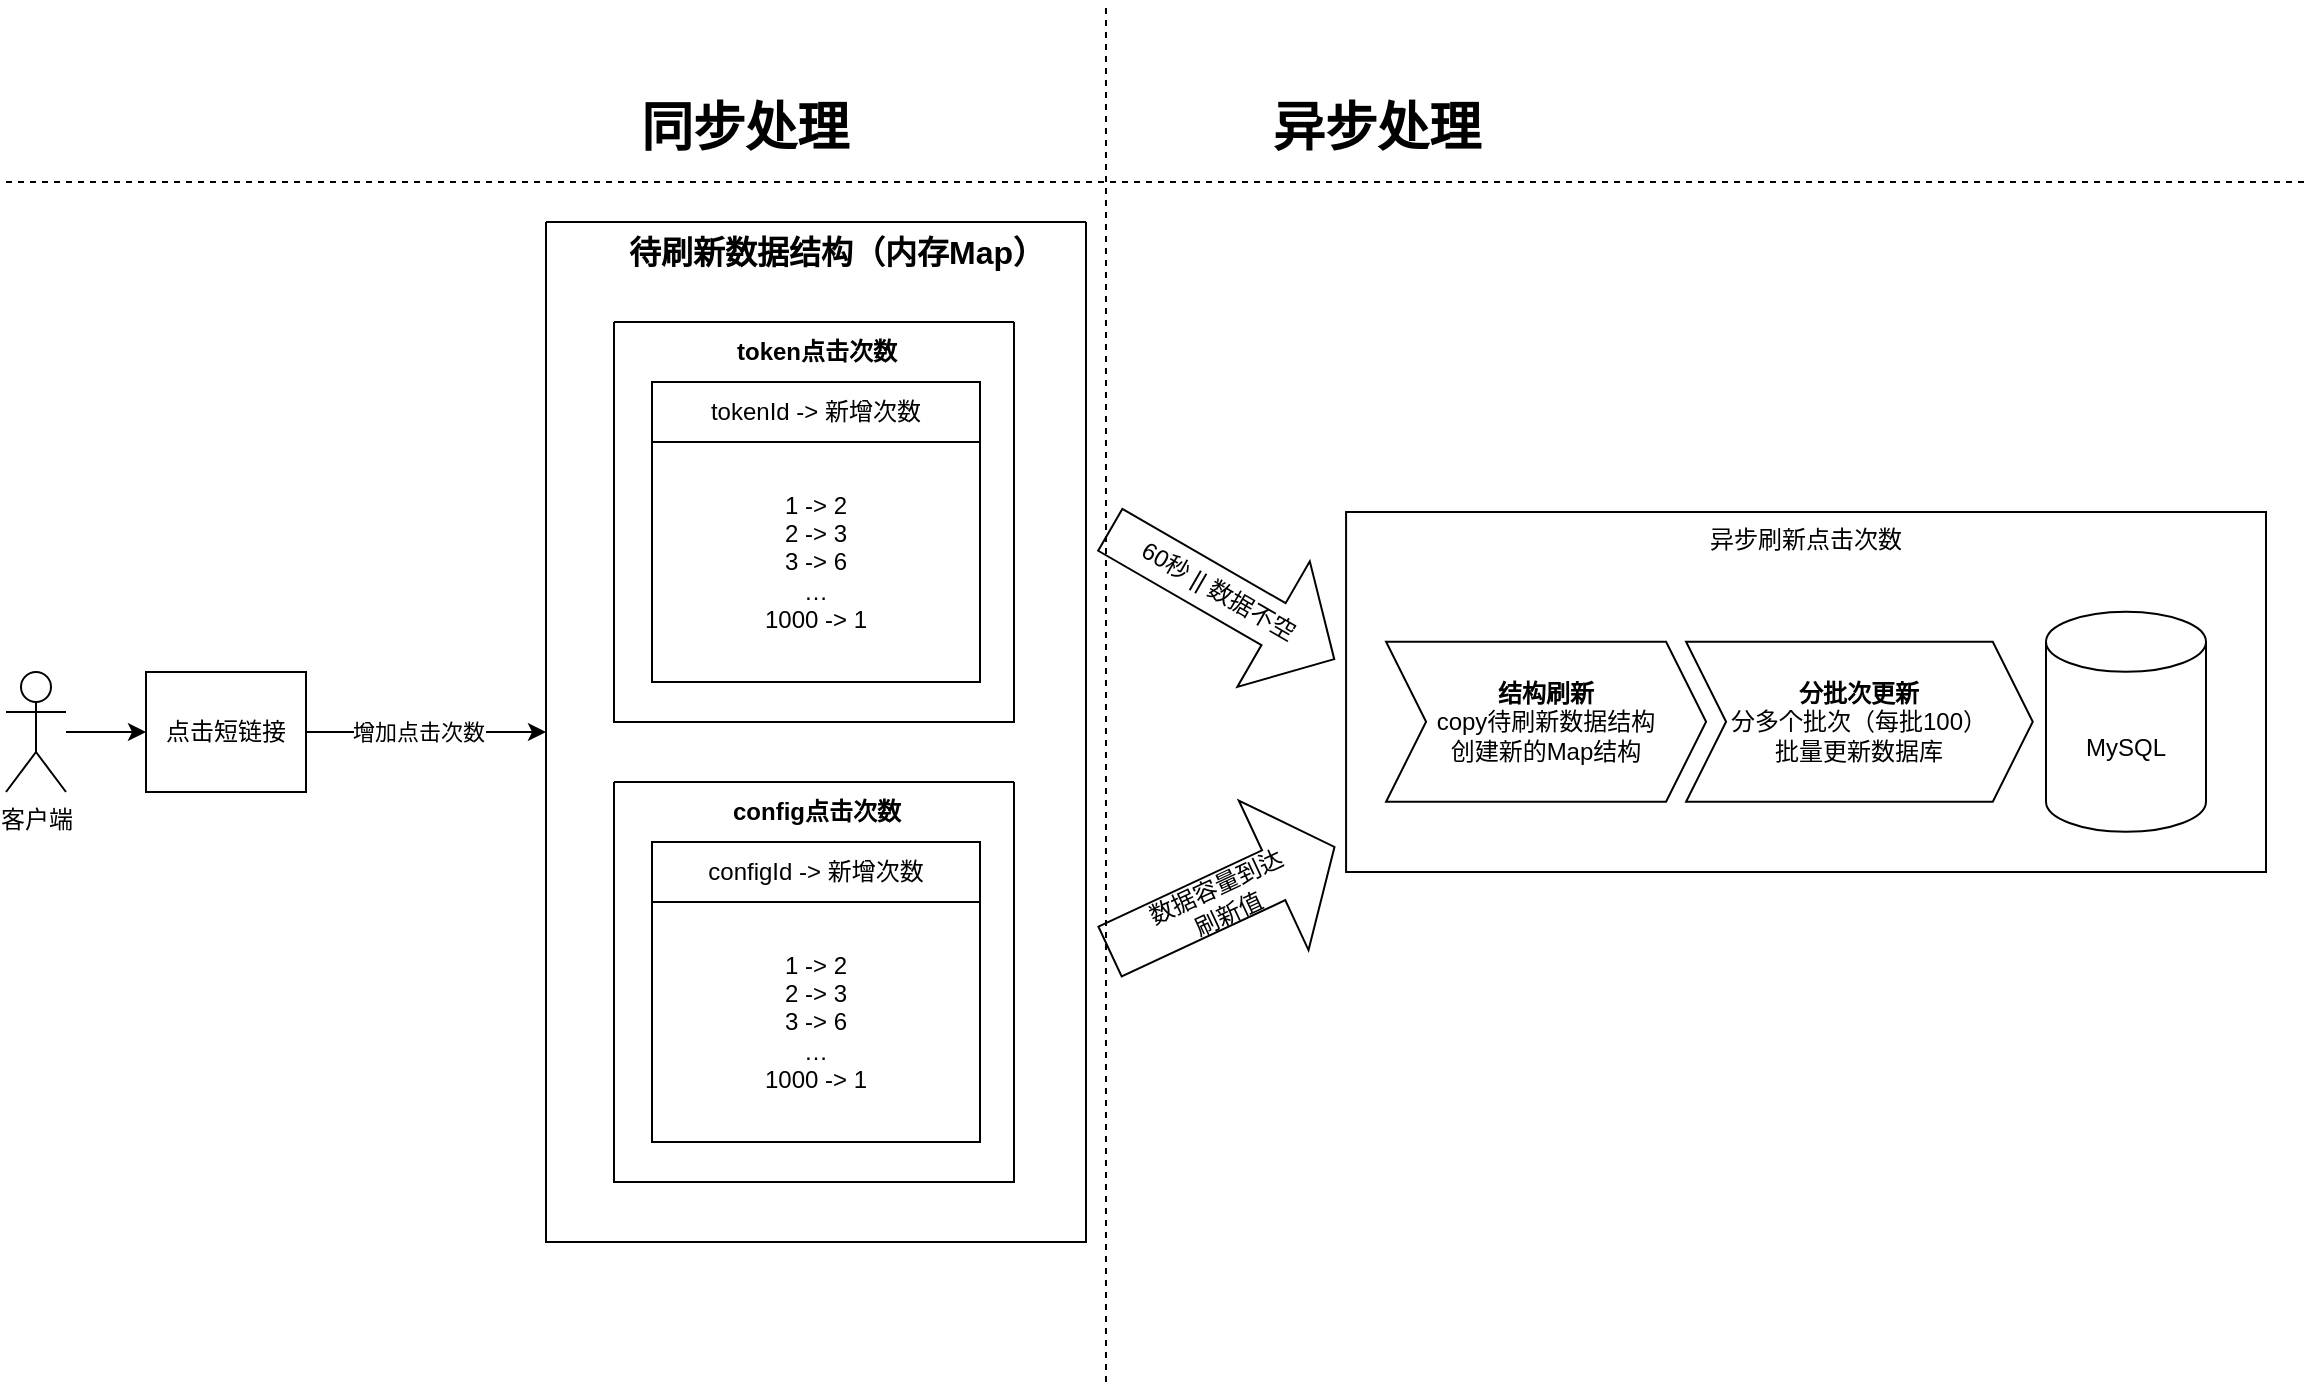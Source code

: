 <mxfile version="24.7.8" pages="3">
  <diagram name="点击次数刷新" id="lJJsQC5AeHxFyqL9eE7w">
    <mxGraphModel dx="1434" dy="785" grid="1" gridSize="10" guides="1" tooltips="1" connect="1" arrows="1" fold="1" page="1" pageScale="1" pageWidth="827" pageHeight="1169" math="0" shadow="0">
      <root>
        <mxCell id="0" />
        <mxCell id="1" parent="0" />
        <mxCell id="F8KAM2sR8ir6AolAIyTC-43" value="异步刷新点击次数" style="rounded=0;whiteSpace=wrap;html=1;verticalAlign=top;" parent="1" vertex="1">
          <mxGeometry x="680.04" y="375" width="459.96" height="180" as="geometry" />
        </mxCell>
        <mxCell id="F8KAM2sR8ir6AolAIyTC-1" value="" style="swimlane;startSize=0;" parent="1" vertex="1">
          <mxGeometry x="314" y="280" width="200" height="200" as="geometry" />
        </mxCell>
        <mxCell id="F8KAM2sR8ir6AolAIyTC-3" value="tokenId -&amp;gt; 新增次数" style="rounded=0;whiteSpace=wrap;html=1;" parent="F8KAM2sR8ir6AolAIyTC-1" vertex="1">
          <mxGeometry x="19" y="30" width="164" height="30" as="geometry" />
        </mxCell>
        <mxCell id="F8KAM2sR8ir6AolAIyTC-4" value="1 -&amp;gt; 2" style="text;html=1;align=center;verticalAlign=middle;resizable=0;points=[];autosize=1;strokeColor=none;fillColor=none;" parent="F8KAM2sR8ir6AolAIyTC-1" vertex="1">
          <mxGeometry x="66" y="68" width="50" height="30" as="geometry" />
        </mxCell>
        <mxCell id="F8KAM2sR8ir6AolAIyTC-7" value="&lt;span style=&quot;text-wrap: nowrap;&quot;&gt;1 -&amp;gt; 2&lt;/span&gt;&lt;div&gt;&lt;span style=&quot;text-wrap: nowrap;&quot;&gt;2 -&amp;gt; 3&lt;/span&gt;&lt;/div&gt;&lt;div&gt;&lt;span style=&quot;text-wrap: nowrap;&quot;&gt;3 -&amp;gt; 6&lt;/span&gt;&lt;span style=&quot;text-wrap: nowrap;&quot;&gt;&lt;br&gt;&lt;/span&gt;&lt;/div&gt;&lt;div&gt;&lt;span style=&quot;text-wrap: nowrap;&quot;&gt;…&lt;/span&gt;&lt;/div&gt;&lt;div&gt;&lt;span style=&quot;text-wrap: nowrap;&quot;&gt;1000 -&amp;gt; 1&lt;/span&gt;&lt;/div&gt;" style="rounded=0;whiteSpace=wrap;html=1;" parent="F8KAM2sR8ir6AolAIyTC-1" vertex="1">
          <mxGeometry x="19" y="60" width="164" height="120" as="geometry" />
        </mxCell>
        <mxCell id="F8KAM2sR8ir6AolAIyTC-2" value="&lt;b&gt;token点击次数&lt;/b&gt;" style="text;html=1;align=center;verticalAlign=middle;resizable=0;points=[];autosize=1;strokeColor=none;fillColor=none;" parent="1" vertex="1">
          <mxGeometry x="365" y="280" width="100" height="30" as="geometry" />
        </mxCell>
        <mxCell id="F8KAM2sR8ir6AolAIyTC-8" value="" style="swimlane;startSize=0;" parent="1" vertex="1">
          <mxGeometry x="314" y="510" width="200" height="200" as="geometry" />
        </mxCell>
        <mxCell id="F8KAM2sR8ir6AolAIyTC-9" value="configId -&amp;gt; 新增次数" style="rounded=0;whiteSpace=wrap;html=1;" parent="F8KAM2sR8ir6AolAIyTC-8" vertex="1">
          <mxGeometry x="19" y="30" width="164" height="30" as="geometry" />
        </mxCell>
        <mxCell id="F8KAM2sR8ir6AolAIyTC-10" value="1 -&amp;gt; 2" style="text;html=1;align=center;verticalAlign=middle;resizable=0;points=[];autosize=1;strokeColor=none;fillColor=none;" parent="F8KAM2sR8ir6AolAIyTC-8" vertex="1">
          <mxGeometry x="66" y="68" width="50" height="30" as="geometry" />
        </mxCell>
        <mxCell id="F8KAM2sR8ir6AolAIyTC-11" value="&lt;span style=&quot;text-wrap: nowrap;&quot;&gt;1 -&amp;gt; 2&lt;/span&gt;&lt;div&gt;&lt;span style=&quot;text-wrap: nowrap;&quot;&gt;2 -&amp;gt; 3&lt;/span&gt;&lt;/div&gt;&lt;div&gt;&lt;span style=&quot;text-wrap: nowrap;&quot;&gt;3 -&amp;gt; 6&lt;/span&gt;&lt;span style=&quot;text-wrap: nowrap;&quot;&gt;&lt;br&gt;&lt;/span&gt;&lt;/div&gt;&lt;div&gt;&lt;span style=&quot;text-wrap: nowrap;&quot;&gt;…&lt;/span&gt;&lt;/div&gt;&lt;div&gt;&lt;span style=&quot;text-wrap: nowrap;&quot;&gt;1000 -&amp;gt; 1&lt;/span&gt;&lt;/div&gt;" style="rounded=0;whiteSpace=wrap;html=1;" parent="F8KAM2sR8ir6AolAIyTC-8" vertex="1">
          <mxGeometry x="19" y="60" width="164" height="120" as="geometry" />
        </mxCell>
        <mxCell id="F8KAM2sR8ir6AolAIyTC-12" value="&lt;b&gt;config点击次数&lt;/b&gt;" style="text;html=1;align=center;verticalAlign=middle;resizable=0;points=[];autosize=1;strokeColor=none;fillColor=none;" parent="1" vertex="1">
          <mxGeometry x="360" y="510" width="110" height="30" as="geometry" />
        </mxCell>
        <mxCell id="F8KAM2sR8ir6AolAIyTC-13" value="" style="swimlane;startSize=0;" parent="1" vertex="1">
          <mxGeometry x="280" y="230" width="270" height="510" as="geometry" />
        </mxCell>
        <mxCell id="F8KAM2sR8ir6AolAIyTC-14" value="&lt;b&gt;&lt;font style=&quot;font-size: 16px;&quot;&gt;待刷新数据结构（内存Map）&lt;/font&gt;&lt;/b&gt;" style="text;html=1;align=center;verticalAlign=middle;resizable=0;points=[];autosize=1;strokeColor=none;fillColor=none;" parent="F8KAM2sR8ir6AolAIyTC-13" vertex="1">
          <mxGeometry x="30" width="230" height="30" as="geometry" />
        </mxCell>
        <mxCell id="F8KAM2sR8ir6AolAIyTC-17" value="" style="edgeStyle=orthogonalEdgeStyle;rounded=0;orthogonalLoop=1;jettySize=auto;html=1;entryX=0;entryY=0.5;entryDx=0;entryDy=0;" parent="1" source="F8KAM2sR8ir6AolAIyTC-15" target="F8KAM2sR8ir6AolAIyTC-18" edge="1">
          <mxGeometry relative="1" as="geometry">
            <mxPoint x="95" y="480" as="targetPoint" />
          </mxGeometry>
        </mxCell>
        <mxCell id="F8KAM2sR8ir6AolAIyTC-15" value="客户端" style="shape=umlActor;verticalLabelPosition=bottom;verticalAlign=top;html=1;outlineConnect=0;" parent="1" vertex="1">
          <mxGeometry x="10" y="455" width="30" height="60" as="geometry" />
        </mxCell>
        <mxCell id="F8KAM2sR8ir6AolAIyTC-19" style="edgeStyle=orthogonalEdgeStyle;rounded=0;orthogonalLoop=1;jettySize=auto;html=1;entryX=0;entryY=0.5;entryDx=0;entryDy=0;" parent="1" source="F8KAM2sR8ir6AolAIyTC-18" target="F8KAM2sR8ir6AolAIyTC-13" edge="1">
          <mxGeometry relative="1" as="geometry" />
        </mxCell>
        <mxCell id="F8KAM2sR8ir6AolAIyTC-20" value="增加点击次数" style="edgeLabel;html=1;align=center;verticalAlign=middle;resizable=0;points=[];" parent="F8KAM2sR8ir6AolAIyTC-19" vertex="1" connectable="0">
          <mxGeometry x="0.044" relative="1" as="geometry">
            <mxPoint x="-7" as="offset" />
          </mxGeometry>
        </mxCell>
        <mxCell id="F8KAM2sR8ir6AolAIyTC-18" value="点击短链接" style="rounded=0;whiteSpace=wrap;html=1;" parent="1" vertex="1">
          <mxGeometry x="80" y="455" width="80" height="60" as="geometry" />
        </mxCell>
        <mxCell id="F8KAM2sR8ir6AolAIyTC-25" value="60秒 || 数据不空&amp;nbsp;" style="shape=singleArrow;whiteSpace=wrap;html=1;arrowWidth=0.333;arrowSize=0.271;rotation=30;" parent="1" vertex="1">
          <mxGeometry x="553.47" y="380" width="129.32" height="72.5" as="geometry" />
        </mxCell>
        <mxCell id="F8KAM2sR8ir6AolAIyTC-31" value="数据容量到达&lt;div&gt;刷新值&lt;/div&gt;" style="shape=singleArrow;whiteSpace=wrap;html=1;arrowWidth=0.333;arrowSize=0.271;rotation=-25;" parent="1" vertex="1">
          <mxGeometry x="556.23" y="527.37" width="123.81" height="82.51" as="geometry" />
        </mxCell>
        <mxCell id="F8KAM2sR8ir6AolAIyTC-39" value="MySQL" style="shape=cylinder3;whiteSpace=wrap;html=1;boundedLbl=1;backgroundOutline=1;size=15;" parent="1" vertex="1">
          <mxGeometry x="1030" y="424.87" width="80" height="110" as="geometry" />
        </mxCell>
        <mxCell id="F8KAM2sR8ir6AolAIyTC-40" value="&lt;div&gt;&lt;b&gt;结构刷新&lt;/b&gt;&lt;/div&gt;copy待刷新数据结构&lt;div&gt;创建新的Map结构&lt;/div&gt;" style="shape=step;perimeter=stepPerimeter;whiteSpace=wrap;html=1;fixedSize=1;" parent="1" vertex="1">
          <mxGeometry x="700.04" y="439.87" width="160" height="80" as="geometry" />
        </mxCell>
        <mxCell id="F8KAM2sR8ir6AolAIyTC-41" value="&lt;b&gt;分批次更新&lt;/b&gt;&lt;div&gt;分多个批次（每批100）&lt;/div&gt;&lt;div&gt;批量更新数据库&lt;/div&gt;" style="shape=step;perimeter=stepPerimeter;whiteSpace=wrap;html=1;fixedSize=1;" parent="1" vertex="1">
          <mxGeometry x="850.04" y="439.87" width="173.35" height="80" as="geometry" />
        </mxCell>
        <mxCell id="F8KAM2sR8ir6AolAIyTC-45" value="" style="endArrow=none;dashed=1;html=1;rounded=0;fontStyle=1" parent="1" edge="1">
          <mxGeometry width="50" height="50" relative="1" as="geometry">
            <mxPoint x="560" y="810" as="sourcePoint" />
            <mxPoint x="560" y="120" as="targetPoint" />
          </mxGeometry>
        </mxCell>
        <mxCell id="F8KAM2sR8ir6AolAIyTC-46" value="&lt;b&gt;&lt;font style=&quot;font-size: 26px;&quot;&gt;同步处理&lt;/font&gt;&lt;/b&gt;" style="text;html=1;align=center;verticalAlign=middle;resizable=0;points=[];autosize=1;strokeColor=none;fillColor=none;" parent="1" vertex="1">
          <mxGeometry x="314" y="163" width="130" height="40" as="geometry" />
        </mxCell>
        <mxCell id="F8KAM2sR8ir6AolAIyTC-47" value="&lt;b&gt;&lt;font style=&quot;font-size: 26px;&quot;&gt;异步处理&lt;/font&gt;&lt;/b&gt;" style="text;html=1;align=center;verticalAlign=middle;resizable=0;points=[];autosize=1;strokeColor=none;fillColor=none;" parent="1" vertex="1">
          <mxGeometry x="630" y="163" width="130" height="40" as="geometry" />
        </mxCell>
        <mxCell id="F8KAM2sR8ir6AolAIyTC-48" value="" style="endArrow=none;dashed=1;html=1;rounded=0;" parent="1" edge="1">
          <mxGeometry width="50" height="50" relative="1" as="geometry">
            <mxPoint x="10" y="210" as="sourcePoint" />
            <mxPoint x="1160" y="210" as="targetPoint" />
          </mxGeometry>
        </mxCell>
      </root>
    </mxGraphModel>
  </diagram>
  <diagram id="MaKQ-jVLBJ24d67uaGFl" name="整体设计">
    <mxGraphModel dx="1434" dy="785" grid="1" gridSize="10" guides="1" tooltips="1" connect="1" arrows="1" fold="1" page="1" pageScale="1" pageWidth="827" pageHeight="1169" math="0" shadow="0">
      <root>
        <mxCell id="0" />
        <mxCell id="1" parent="0" />
        <mxCell id="2ANFnI_Qd6PUBiNrqqMC-1" value="core" style="rounded=0;whiteSpace=wrap;html=1;verticalAlign=top;fillColor=#dae8fc;strokeColor=#6c8ebf;" parent="1" vertex="1">
          <mxGeometry x="120" y="310" width="1020" height="340" as="geometry" />
        </mxCell>
        <mxCell id="2ANFnI_Qd6PUBiNrqqMC-3" value="api" style="rounded=0;whiteSpace=wrap;html=1;verticalAlign=top;fillColor=#ffe6cc;labelBorderColor=none;strokeColor=#d79b00;" parent="1" vertex="1">
          <mxGeometry x="120" y="190" width="170" height="90" as="geometry" />
        </mxCell>
        <mxCell id="2ANFnI_Qd6PUBiNrqqMC-4" value="service" style="rounded=0;whiteSpace=wrap;html=1;verticalAlign=top;fillColor=#fff2cc;strokeColor=#d6b656;" parent="1" vertex="1">
          <mxGeometry x="300" y="190" width="250" height="90" as="geometry" />
        </mxCell>
        <mxCell id="2ANFnI_Qd6PUBiNrqqMC-5" value="admin（待实现）" style="rounded=0;whiteSpace=wrap;html=1;verticalAlign=top;fillColor=#f8cecc;strokeColor=#b85450;" parent="1" vertex="1">
          <mxGeometry x="560" y="190" width="580" height="90" as="geometry" />
        </mxCell>
        <mxCell id="2ANFnI_Qd6PUBiNrqqMC-6" value="短链接重定向" style="rounded=0;whiteSpace=wrap;html=1;fillColor=#E6D0DE;labelBorderColor=none;" parent="1" vertex="1">
          <mxGeometry x="140" y="230" width="120" height="30" as="geometry" />
        </mxCell>
        <mxCell id="2ANFnI_Qd6PUBiNrqqMC-7" value="单个生成短链接" style="rounded=0;whiteSpace=wrap;html=1;fillColor=#FFCCFF;" parent="1" vertex="1">
          <mxGeometry x="314" y="230" width="100" height="30" as="geometry" />
        </mxCell>
        <mxCell id="2ANFnI_Qd6PUBiNrqqMC-8" value="批量生成短链接" style="rounded=0;whiteSpace=wrap;html=1;fillColor=#FFCCFF;" parent="1" vertex="1">
          <mxGeometry x="430" y="230" width="100" height="30" as="geometry" />
        </mxCell>
        <mxCell id="2ANFnI_Qd6PUBiNrqqMC-9" value="单个生成短链接" style="rounded=0;whiteSpace=wrap;html=1;fillColor=#FFCCE6;" parent="1" vertex="1">
          <mxGeometry x="570" y="230" width="100" height="30" as="geometry" />
        </mxCell>
        <mxCell id="2ANFnI_Qd6PUBiNrqqMC-10" value="批量生成短链接" style="rounded=0;whiteSpace=wrap;html=1;fillColor=#FFCCE6;" parent="1" vertex="1">
          <mxGeometry x="690" y="230" width="100" height="30" as="geometry" />
        </mxCell>
        <mxCell id="2ANFnI_Qd6PUBiNrqqMC-11" value="查询配置列表" style="rounded=0;whiteSpace=wrap;html=1;fillColor=#FFCCE6;" parent="1" vertex="1">
          <mxGeometry x="815" y="230" width="100" height="30" as="geometry" />
        </mxCell>
        <mxCell id="2ANFnI_Qd6PUBiNrqqMC-12" value="单个短链接信息&lt;span style=&quot;background-color: initial;&quot;&gt;查看&lt;/span&gt;" style="rounded=0;whiteSpace=wrap;html=1;fillColor=#FFCCE6;" parent="1" vertex="1">
          <mxGeometry x="940" y="230" width="160" height="30" as="geometry" />
        </mxCell>
        <mxCell id="2ANFnI_Qd6PUBiNrqqMC-13" value="common" style="rounded=0;whiteSpace=wrap;html=1;verticalAlign=top;fillColor=#d5e8d4;strokeColor=#82b366;" parent="1" vertex="1">
          <mxGeometry x="120" y="680" width="1020" height="80" as="geometry" />
        </mxCell>
        <mxCell id="2ANFnI_Qd6PUBiNrqqMC-14" value="Exception相关" style="rounded=0;whiteSpace=wrap;html=1;fillColor=#B9E0A5;" parent="1" vertex="1">
          <mxGeometry x="220" y="710" width="360" height="30" as="geometry" />
        </mxCell>
        <mxCell id="2ANFnI_Qd6PUBiNrqqMC-15" value="Util相关" style="rounded=0;whiteSpace=wrap;html=1;fillColor=#B9E0A5;" parent="1" vertex="1">
          <mxGeometry x="720" y="710" width="360" height="30" as="geometry" />
        </mxCell>
        <mxCell id="2ANFnI_Qd6PUBiNrqqMC-16" value="&lt;div&gt;短链接管理&lt;/div&gt;SUrlService" style="rounded=0;whiteSpace=wrap;html=1;fillColor=#A9C4EB;" parent="1" vertex="1">
          <mxGeometry x="170" y="380" width="400" height="40" as="geometry" />
        </mxCell>
        <mxCell id="2ANFnI_Qd6PUBiNrqqMC-17" value="&lt;div&gt;点击次数更新&lt;/div&gt;ClickTimesFlusher" style="rounded=0;whiteSpace=wrap;html=1;fillColor=#A9C4EB;" parent="1" vertex="1">
          <mxGeometry x="650" y="380" width="430" height="40" as="geometry" />
        </mxCell>
        <mxCell id="2ANFnI_Qd6PUBiNrqqMC-19" value="MySQL&lt;div&gt;&lt;/div&gt;" style="rounded=0;whiteSpace=wrap;html=1;verticalAlign=top;fillColor=#A9C4EB;" parent="1" vertex="1">
          <mxGeometry x="140" y="558.73" width="220" height="70" as="geometry" />
        </mxCell>
        <mxCell id="2ANFnI_Qd6PUBiNrqqMC-20" value="Config" style="rounded=0;whiteSpace=wrap;html=1;fillColor=#A9C4EB;" parent="1" vertex="1">
          <mxGeometry x="155" y="588.73" width="90" height="30" as="geometry" />
        </mxCell>
        <mxCell id="2ANFnI_Qd6PUBiNrqqMC-21" value="TokenToConfig" style="rounded=0;whiteSpace=wrap;html=1;fillColor=#A9C4EB;" parent="1" vertex="1">
          <mxGeometry x="255" y="588.73" width="90" height="30" as="geometry" />
        </mxCell>
        <mxCell id="2ANFnI_Qd6PUBiNrqqMC-22" value="Redis&lt;div&gt;&lt;/div&gt;" style="rounded=0;whiteSpace=wrap;html=1;verticalAlign=top;fillColor=#A9C4EB;" parent="1" vertex="1">
          <mxGeometry x="370" y="558.73" width="240" height="70" as="geometry" />
        </mxCell>
        <mxCell id="2ANFnI_Qd6PUBiNrqqMC-23" value="TokenIdToConfigId" style="rounded=0;whiteSpace=wrap;html=1;fillColor=#A9C4EB;" parent="1" vertex="1">
          <mxGeometry x="480" y="588.73" width="110" height="30" as="geometry" />
        </mxCell>
        <mxCell id="2ANFnI_Qd6PUBiNrqqMC-24" value="IdToConfig" style="rounded=0;whiteSpace=wrap;html=1;fillColor=#A9C4EB;" parent="1" vertex="1">
          <mxGeometry x="380" y="588.73" width="90" height="30" as="geometry" />
        </mxCell>
        <mxCell id="2ANFnI_Qd6PUBiNrqqMC-25" value="Caffeine&lt;div&gt;&lt;/div&gt;" style="rounded=0;whiteSpace=wrap;html=1;verticalAlign=top;fillColor=#A9C4EB;" parent="1" vertex="1">
          <mxGeometry x="620" y="558.73" width="240" height="70" as="geometry" />
        </mxCell>
        <mxCell id="2ANFnI_Qd6PUBiNrqqMC-26" value="IdToConfig" style="rounded=0;whiteSpace=wrap;html=1;fillColor=#A9C4EB;" parent="1" vertex="1">
          <mxGeometry x="635" y="588.73" width="90" height="30" as="geometry" />
        </mxCell>
        <mxCell id="2ANFnI_Qd6PUBiNrqqMC-27" value="TokenIdToConfigId" style="rounded=0;whiteSpace=wrap;html=1;fillColor=#A9C4EB;" parent="1" vertex="1">
          <mxGeometry x="735" y="588.73" width="110" height="30" as="geometry" />
        </mxCell>
        <mxCell id="2ANFnI_Qd6PUBiNrqqMC-29" value="" style="endArrow=none;dashed=1;html=1;rounded=0;fillColor=#A9C4EB;" parent="1" edge="1">
          <mxGeometry width="50" height="50" relative="1" as="geometry">
            <mxPoint x="120" y="350" as="sourcePoint" />
            <mxPoint x="1140" y="350" as="targetPoint" />
          </mxGeometry>
        </mxCell>
        <mxCell id="2ANFnI_Qd6PUBiNrqqMC-31" value="接入层（service）" style="edgeLabel;html=1;align=center;verticalAlign=middle;resizable=0;points=[];fillColor=#A9C4EB;" parent="2ANFnI_Qd6PUBiNrqqMC-29" vertex="1" connectable="0">
          <mxGeometry x="-0.047" relative="1" as="geometry">
            <mxPoint as="offset" />
          </mxGeometry>
        </mxCell>
        <mxCell id="2ANFnI_Qd6PUBiNrqqMC-30" value="" style="endArrow=none;dashed=1;html=1;rounded=0;entryX=1.001;entryY=0.424;entryDx=0;entryDy=0;entryPerimeter=0;exitX=-0.002;exitY=0.426;exitDx=0;exitDy=0;exitPerimeter=0;fillColor=#A9C4EB;" parent="1" source="2ANFnI_Qd6PUBiNrqqMC-1" target="2ANFnI_Qd6PUBiNrqqMC-1" edge="1">
          <mxGeometry width="50" height="50" relative="1" as="geometry">
            <mxPoint x="120" y="420" as="sourcePoint" />
            <mxPoint x="170" y="370" as="targetPoint" />
          </mxGeometry>
        </mxCell>
        <mxCell id="2ANFnI_Qd6PUBiNrqqMC-32" value="支撑层" style="edgeLabel;html=1;align=center;verticalAlign=middle;resizable=0;points=[];fillColor=#A9C4EB;" parent="2ANFnI_Qd6PUBiNrqqMC-30" vertex="1" connectable="0">
          <mxGeometry x="-0.057" relative="1" as="geometry">
            <mxPoint x="-2" as="offset" />
          </mxGeometry>
        </mxCell>
        <mxCell id="2ANFnI_Qd6PUBiNrqqMC-33" value="&lt;div&gt;短链接相关数据&lt;/div&gt;SUrlManager" style="rounded=0;whiteSpace=wrap;html=1;fillColor=#A9C4EB;" parent="1" vertex="1">
          <mxGeometry x="140" y="480" width="980" height="50" as="geometry" />
        </mxCell>
        <mxCell id="2ANFnI_Qd6PUBiNrqqMC-34" value="Config" style="rounded=0;whiteSpace=wrap;html=1;verticalAlign=top;fillColor=#A9C4EB;" parent="1" vertex="1">
          <mxGeometry x="870" y="558.73" width="120" height="71" as="geometry" />
        </mxCell>
        <mxCell id="2ANFnI_Qd6PUBiNrqqMC-35" value="各数据源配置" style="rounded=0;whiteSpace=wrap;html=1;fillColor=#A9C4EB;" parent="1" vertex="1">
          <mxGeometry x="880" y="585" width="90" height="30" as="geometry" />
        </mxCell>
        <mxCell id="2ANFnI_Qd6PUBiNrqqMC-37" value="Lock" style="rounded=0;whiteSpace=wrap;html=1;verticalAlign=top;fillColor=#A9C4EB;" parent="1" vertex="1">
          <mxGeometry x="1000" y="558.73" width="120" height="71" as="geometry" />
        </mxCell>
        <mxCell id="2ANFnI_Qd6PUBiNrqqMC-38" value="DB并发控制" style="rounded=0;whiteSpace=wrap;html=1;fillColor=#A9C4EB;" parent="1" vertex="1">
          <mxGeometry x="1010" y="585" width="90" height="30" as="geometry" />
        </mxCell>
        <mxCell id="2ANFnI_Qd6PUBiNrqqMC-39" value="" style="shape=curlyBracket;whiteSpace=wrap;html=1;rounded=1;flipH=1;labelPosition=right;verticalLabelPosition=middle;align=left;verticalAlign=middle;" parent="1" vertex="1">
          <mxGeometry x="1180" y="190" width="20" height="90" as="geometry" />
        </mxCell>
        <mxCell id="2ANFnI_Qd6PUBiNrqqMC-40" value="接口层" style="text;html=1;align=center;verticalAlign=middle;resizable=0;points=[];autosize=1;strokeColor=none;fillColor=none;" parent="1" vertex="1">
          <mxGeometry x="1200" y="220" width="60" height="30" as="geometry" />
        </mxCell>
        <mxCell id="2ANFnI_Qd6PUBiNrqqMC-43" value="核心逻辑层" style="text;html=1;align=center;verticalAlign=middle;resizable=0;points=[];autosize=1;strokeColor=none;fillColor=none;" parent="1" vertex="1">
          <mxGeometry x="1201" y="465" width="80" height="30" as="geometry" />
        </mxCell>
        <mxCell id="2ANFnI_Qd6PUBiNrqqMC-44" value="" style="shape=curlyBracket;whiteSpace=wrap;html=1;rounded=1;flipH=1;labelPosition=right;verticalLabelPosition=middle;align=left;verticalAlign=middle;" parent="1" vertex="1">
          <mxGeometry x="1180" y="310" width="20" height="340" as="geometry" />
        </mxCell>
        <mxCell id="2ANFnI_Qd6PUBiNrqqMC-45" value="工具层" style="text;html=1;align=center;verticalAlign=middle;resizable=0;points=[];autosize=1;strokeColor=none;fillColor=none;" parent="1" vertex="1">
          <mxGeometry x="1200" y="700" width="60" height="30" as="geometry" />
        </mxCell>
        <mxCell id="2ANFnI_Qd6PUBiNrqqMC-46" value="" style="shape=curlyBracket;whiteSpace=wrap;html=1;rounded=1;flipH=1;labelPosition=right;verticalLabelPosition=middle;align=left;verticalAlign=middle;" parent="1" vertex="1">
          <mxGeometry x="1180" y="680" width="20" height="80" as="geometry" />
        </mxCell>
      </root>
    </mxGraphModel>
  </diagram>
  <diagram id="P_cgtNKd87fCZdHpkB3E" name="缓存设计">
    <mxGraphModel dx="1434" dy="786" grid="1" gridSize="10" guides="1" tooltips="1" connect="1" arrows="1" fold="1" page="1" pageScale="1" pageWidth="827" pageHeight="1169" math="0" shadow="0">
      <root>
        <mxCell id="0" />
        <mxCell id="1" parent="0" />
        <mxCell id="hvlLB5W7B6hN1xlbGOeG-1" value="服务内缓存（Caffeine内存缓存）" style="rounded=0;whiteSpace=wrap;html=1;verticalAlign=top;" vertex="1" parent="1">
          <mxGeometry x="140" y="250" width="380" height="100" as="geometry" />
        </mxCell>
        <mxCell id="hvlLB5W7B6hN1xlbGOeG-2" value="redis缓存" style="rounded=0;whiteSpace=wrap;html=1;verticalAlign=top;" vertex="1" parent="1">
          <mxGeometry x="140" y="410" width="380" height="100" as="geometry" />
        </mxCell>
        <mxCell id="hvlLB5W7B6hN1xlbGOeG-3" value="mysql存储" style="rounded=0;whiteSpace=wrap;html=1;verticalAlign=top;" vertex="1" parent="1">
          <mxGeometry x="140" y="570" width="380" height="100" as="geometry" />
        </mxCell>
        <mxCell id="hvlLB5W7B6hN1xlbGOeG-4" value="TokenId到ConfigId" style="rounded=0;whiteSpace=wrap;html=1;" vertex="1" parent="1">
          <mxGeometry x="160" y="290" width="150" height="40" as="geometry" />
        </mxCell>
        <mxCell id="hvlLB5W7B6hN1xlbGOeG-5" style="edgeStyle=orthogonalEdgeStyle;rounded=0;orthogonalLoop=1;jettySize=auto;html=1;exitX=0.5;exitY=0;exitDx=0;exitDy=0;entryX=0.5;entryY=1;entryDx=0;entryDy=0;" edge="1" parent="1" source="hvlLB5W7B6hN1xlbGOeG-7" target="hvlLB5W7B6hN1xlbGOeG-18">
          <mxGeometry relative="1" as="geometry" />
        </mxCell>
        <mxCell id="hvlLB5W7B6hN1xlbGOeG-6" value="24小时" style="edgeLabel;html=1;align=center;verticalAlign=middle;resizable=0;points=[];" vertex="1" connectable="0" parent="hvlLB5W7B6hN1xlbGOeG-5">
          <mxGeometry x="0.644" y="1" relative="1" as="geometry">
            <mxPoint x="1" y="29" as="offset" />
          </mxGeometry>
        </mxCell>
        <mxCell id="hvlLB5W7B6hN1xlbGOeG-7" value="surl_token_to_config" style="rounded=0;whiteSpace=wrap;html=1;" vertex="1" parent="1">
          <mxGeometry x="160" y="610" width="150" height="40" as="geometry" />
        </mxCell>
        <mxCell id="hvlLB5W7B6hN1xlbGOeG-19" value="" style="edgeStyle=orthogonalEdgeStyle;rounded=0;orthogonalLoop=1;jettySize=auto;html=1;" edge="1" parent="1" source="hvlLB5W7B6hN1xlbGOeG-18" target="hvlLB5W7B6hN1xlbGOeG-4">
          <mxGeometry relative="1" as="geometry" />
        </mxCell>
        <mxCell id="hvlLB5W7B6hN1xlbGOeG-20" value="5分钟" style="edgeLabel;html=1;align=center;verticalAlign=middle;resizable=0;points=[];" vertex="1" connectable="0" parent="hvlLB5W7B6hN1xlbGOeG-19">
          <mxGeometry x="0.127" relative="1" as="geometry">
            <mxPoint as="offset" />
          </mxGeometry>
        </mxCell>
        <mxCell id="hvlLB5W7B6hN1xlbGOeG-18" value="TokenId到ConfigId" style="rounded=0;whiteSpace=wrap;html=1;" vertex="1" parent="1">
          <mxGeometry x="160" y="450" width="150" height="40" as="geometry" />
        </mxCell>
        <mxCell id="hvlLB5W7B6hN1xlbGOeG-24" style="edgeStyle=orthogonalEdgeStyle;rounded=0;orthogonalLoop=1;jettySize=auto;html=1;entryX=0.5;entryY=1;entryDx=0;entryDy=0;" edge="1" parent="1" source="hvlLB5W7B6hN1xlbGOeG-21" target="hvlLB5W7B6hN1xlbGOeG-22">
          <mxGeometry relative="1" as="geometry" />
        </mxCell>
        <mxCell id="hvlLB5W7B6hN1xlbGOeG-26" value="24小时" style="edgeLabel;html=1;align=center;verticalAlign=middle;resizable=0;points=[];" vertex="1" connectable="0" parent="hvlLB5W7B6hN1xlbGOeG-24">
          <mxGeometry x="0.167" y="-1" relative="1" as="geometry">
            <mxPoint as="offset" />
          </mxGeometry>
        </mxCell>
        <mxCell id="hvlLB5W7B6hN1xlbGOeG-21" value="surl_config" style="rounded=0;whiteSpace=wrap;" vertex="1" parent="1">
          <mxGeometry x="350" y="610" width="150" height="40" as="geometry" />
        </mxCell>
        <mxCell id="hvlLB5W7B6hN1xlbGOeG-25" style="edgeStyle=orthogonalEdgeStyle;rounded=0;orthogonalLoop=1;jettySize=auto;html=1;exitX=0.5;exitY=0;exitDx=0;exitDy=0;entryX=0.5;entryY=1;entryDx=0;entryDy=0;" edge="1" parent="1" source="hvlLB5W7B6hN1xlbGOeG-22" target="hvlLB5W7B6hN1xlbGOeG-23">
          <mxGeometry relative="1" as="geometry" />
        </mxCell>
        <mxCell id="hvlLB5W7B6hN1xlbGOeG-27" value="5分钟" style="edgeLabel;html=1;align=center;verticalAlign=middle;resizable=0;points=[];" vertex="1" connectable="0" parent="hvlLB5W7B6hN1xlbGOeG-25">
          <mxGeometry x="0.167" y="-1" relative="1" as="geometry">
            <mxPoint as="offset" />
          </mxGeometry>
        </mxCell>
        <mxCell id="hvlLB5W7B6hN1xlbGOeG-22" value="ConfigId到配置信息" style="rounded=0;whiteSpace=wrap;html=1;" vertex="1" parent="1">
          <mxGeometry x="350" y="450" width="150" height="40" as="geometry" />
        </mxCell>
        <mxCell id="hvlLB5W7B6hN1xlbGOeG-23" value="ConfigId到配置信息" style="rounded=0;whiteSpace=wrap;html=1;" vertex="1" parent="1">
          <mxGeometry x="350" y="290" width="150" height="40" as="geometry" />
        </mxCell>
      </root>
    </mxGraphModel>
  </diagram>
</mxfile>
